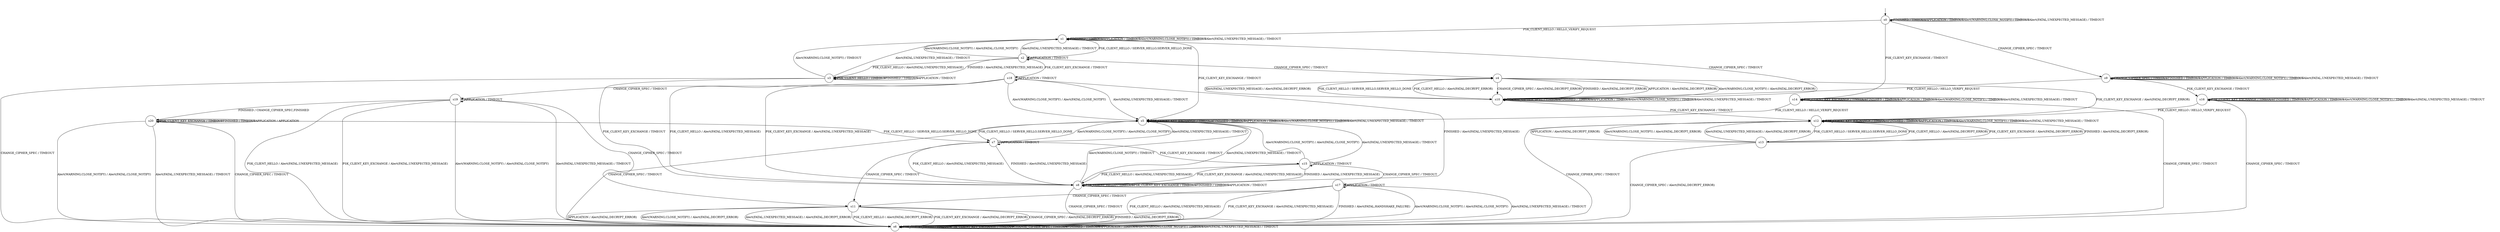 digraph g {
__start0 [label="" shape="none"];

	s0 [shape="circle" label="s0"];
	s1 [shape="circle" label="s1"];
	s2 [shape="circle" label="s2"];
	s3 [shape="circle" label="s3"];
	s4 [shape="circle" label="s4"];
	s5 [shape="circle" label="s5"];
	s6 [shape="circle" label="s6"];
	s7 [shape="circle" label="s7"];
	s8 [shape="circle" label="s8"];
	s9 [shape="circle" label="s9"];
	s10 [shape="circle" label="s10"];
	s11 [shape="circle" label="s11"];
	s12 [shape="circle" label="s12"];
	s13 [shape="circle" label="s13"];
	s14 [shape="circle" label="s14"];
	s15 [shape="circle" label="s15"];
	s16 [shape="circle" label="s16"];
	s17 [shape="circle" label="s17"];
	s18 [shape="circle" label="s18"];
	s19 [shape="circle" label="s19"];
	s20 [shape="circle" label="s20"];
	s0 -> s1 [label="PSK_CLIENT_HELLO / HELLO_VERIFY_REQUEST"];
	s0 -> s14 [label="PSK_CLIENT_KEY_EXCHANGE / TIMEOUT"];
	s0 -> s9 [label="CHANGE_CIPHER_SPEC / TIMEOUT"];
	s0 -> s0 [label="FINISHED / TIMEOUT"];
	s0 -> s0 [label="APPLICATION / TIMEOUT"];
	s0 -> s0 [label="Alert(WARNING,CLOSE_NOTIFY) / TIMEOUT"];
	s0 -> s0 [label="Alert(FATAL,UNEXPECTED_MESSAGE) / TIMEOUT"];
	s1 -> s2 [label="PSK_CLIENT_HELLO / SERVER_HELLO,SERVER_HELLO_DONE"];
	s1 -> s5 [label="PSK_CLIENT_KEY_EXCHANGE / TIMEOUT"];
	s1 -> s10 [label="CHANGE_CIPHER_SPEC / TIMEOUT"];
	s1 -> s1 [label="FINISHED / TIMEOUT"];
	s1 -> s1 [label="APPLICATION / TIMEOUT"];
	s1 -> s1 [label="Alert(WARNING,CLOSE_NOTIFY) / TIMEOUT"];
	s1 -> s1 [label="Alert(FATAL,UNEXPECTED_MESSAGE) / TIMEOUT"];
	s2 -> s3 [label="PSK_CLIENT_HELLO / Alert(FATAL,UNEXPECTED_MESSAGE)"];
	s2 -> s18 [label="PSK_CLIENT_KEY_EXCHANGE / TIMEOUT"];
	s2 -> s4 [label="CHANGE_CIPHER_SPEC / TIMEOUT"];
	s2 -> s3 [label="FINISHED / Alert(FATAL,UNEXPECTED_MESSAGE)"];
	s2 -> s2 [label="APPLICATION / TIMEOUT"];
	s2 -> s1 [label="Alert(WARNING,CLOSE_NOTIFY) / Alert(FATAL,CLOSE_NOTIFY)"];
	s2 -> s1 [label="Alert(FATAL,UNEXPECTED_MESSAGE) / TIMEOUT"];
	s3 -> s3 [label="PSK_CLIENT_HELLO / TIMEOUT"];
	s3 -> s8 [label="PSK_CLIENT_KEY_EXCHANGE / TIMEOUT"];
	s3 -> s6 [label="CHANGE_CIPHER_SPEC / TIMEOUT"];
	s3 -> s3 [label="FINISHED / TIMEOUT"];
	s3 -> s3 [label="APPLICATION / TIMEOUT"];
	s3 -> s1 [label="Alert(WARNING,CLOSE_NOTIFY) / TIMEOUT"];
	s3 -> s1 [label="Alert(FATAL,UNEXPECTED_MESSAGE) / TIMEOUT"];
	s4 -> s10 [label="PSK_CLIENT_HELLO / Alert(FATAL,DECRYPT_ERROR)"];
	s4 -> s12 [label="PSK_CLIENT_KEY_EXCHANGE / Alert(FATAL,DECRYPT_ERROR)"];
	s4 -> s10 [label="CHANGE_CIPHER_SPEC / Alert(FATAL,DECRYPT_ERROR)"];
	s4 -> s10 [label="FINISHED / Alert(FATAL,DECRYPT_ERROR)"];
	s4 -> s10 [label="APPLICATION / Alert(FATAL,DECRYPT_ERROR)"];
	s4 -> s10 [label="Alert(WARNING,CLOSE_NOTIFY) / Alert(FATAL,DECRYPT_ERROR)"];
	s4 -> s10 [label="Alert(FATAL,UNEXPECTED_MESSAGE) / Alert(FATAL,DECRYPT_ERROR)"];
	s5 -> s7 [label="PSK_CLIENT_HELLO / SERVER_HELLO,SERVER_HELLO_DONE"];
	s5 -> s5 [label="PSK_CLIENT_KEY_EXCHANGE / TIMEOUT"];
	s5 -> s6 [label="CHANGE_CIPHER_SPEC / TIMEOUT"];
	s5 -> s5 [label="FINISHED / TIMEOUT"];
	s5 -> s5 [label="APPLICATION / TIMEOUT"];
	s5 -> s5 [label="Alert(WARNING,CLOSE_NOTIFY) / TIMEOUT"];
	s5 -> s5 [label="Alert(FATAL,UNEXPECTED_MESSAGE) / TIMEOUT"];
	s6 -> s6 [label="PSK_CLIENT_HELLO / TIMEOUT"];
	s6 -> s6 [label="PSK_CLIENT_KEY_EXCHANGE / TIMEOUT"];
	s6 -> s6 [label="CHANGE_CIPHER_SPEC / TIMEOUT"];
	s6 -> s6 [label="FINISHED / TIMEOUT"];
	s6 -> s6 [label="APPLICATION / TIMEOUT"];
	s6 -> s6 [label="Alert(WARNING,CLOSE_NOTIFY) / TIMEOUT"];
	s6 -> s6 [label="Alert(FATAL,UNEXPECTED_MESSAGE) / TIMEOUT"];
	s7 -> s8 [label="PSK_CLIENT_HELLO / Alert(FATAL,UNEXPECTED_MESSAGE)"];
	s7 -> s15 [label="PSK_CLIENT_KEY_EXCHANGE / TIMEOUT"];
	s7 -> s11 [label="CHANGE_CIPHER_SPEC / TIMEOUT"];
	s7 -> s8 [label="FINISHED / Alert(FATAL,UNEXPECTED_MESSAGE)"];
	s7 -> s7 [label="APPLICATION / TIMEOUT"];
	s7 -> s5 [label="Alert(WARNING,CLOSE_NOTIFY) / Alert(FATAL,CLOSE_NOTIFY)"];
	s7 -> s5 [label="Alert(FATAL,UNEXPECTED_MESSAGE) / TIMEOUT"];
	s8 -> s8 [label="PSK_CLIENT_HELLO / TIMEOUT"];
	s8 -> s8 [label="PSK_CLIENT_KEY_EXCHANGE / TIMEOUT"];
	s8 -> s6 [label="CHANGE_CIPHER_SPEC / TIMEOUT"];
	s8 -> s8 [label="FINISHED / TIMEOUT"];
	s8 -> s8 [label="APPLICATION / TIMEOUT"];
	s8 -> s5 [label="Alert(WARNING,CLOSE_NOTIFY) / TIMEOUT"];
	s8 -> s5 [label="Alert(FATAL,UNEXPECTED_MESSAGE) / TIMEOUT"];
	s9 -> s10 [label="PSK_CLIENT_HELLO / HELLO_VERIFY_REQUEST"];
	s9 -> s16 [label="PSK_CLIENT_KEY_EXCHANGE / TIMEOUT"];
	s9 -> s9 [label="CHANGE_CIPHER_SPEC / TIMEOUT"];
	s9 -> s9 [label="FINISHED / TIMEOUT"];
	s9 -> s9 [label="APPLICATION / TIMEOUT"];
	s9 -> s9 [label="Alert(WARNING,CLOSE_NOTIFY) / TIMEOUT"];
	s9 -> s9 [label="Alert(FATAL,UNEXPECTED_MESSAGE) / TIMEOUT"];
	s10 -> s4 [label="PSK_CLIENT_HELLO / SERVER_HELLO,SERVER_HELLO_DONE"];
	s10 -> s12 [label="PSK_CLIENT_KEY_EXCHANGE / TIMEOUT"];
	s10 -> s10 [label="CHANGE_CIPHER_SPEC / TIMEOUT"];
	s10 -> s10 [label="FINISHED / TIMEOUT"];
	s10 -> s10 [label="APPLICATION / TIMEOUT"];
	s10 -> s10 [label="Alert(WARNING,CLOSE_NOTIFY) / TIMEOUT"];
	s10 -> s10 [label="Alert(FATAL,UNEXPECTED_MESSAGE) / TIMEOUT"];
	s11 -> s6 [label="PSK_CLIENT_HELLO / Alert(FATAL,DECRYPT_ERROR)"];
	s11 -> s6 [label="PSK_CLIENT_KEY_EXCHANGE / Alert(FATAL,DECRYPT_ERROR)"];
	s11 -> s6 [label="CHANGE_CIPHER_SPEC / Alert(FATAL,DECRYPT_ERROR)"];
	s11 -> s6 [label="FINISHED / Alert(FATAL,DECRYPT_ERROR)"];
	s11 -> s6 [label="APPLICATION / Alert(FATAL,DECRYPT_ERROR)"];
	s11 -> s6 [label="Alert(WARNING,CLOSE_NOTIFY) / Alert(FATAL,DECRYPT_ERROR)"];
	s11 -> s6 [label="Alert(FATAL,UNEXPECTED_MESSAGE) / Alert(FATAL,DECRYPT_ERROR)"];
	s12 -> s13 [label="PSK_CLIENT_HELLO / SERVER_HELLO,SERVER_HELLO_DONE"];
	s12 -> s12 [label="PSK_CLIENT_KEY_EXCHANGE / TIMEOUT"];
	s12 -> s6 [label="CHANGE_CIPHER_SPEC / TIMEOUT"];
	s12 -> s12 [label="FINISHED / TIMEOUT"];
	s12 -> s12 [label="APPLICATION / TIMEOUT"];
	s12 -> s12 [label="Alert(WARNING,CLOSE_NOTIFY) / TIMEOUT"];
	s12 -> s12 [label="Alert(FATAL,UNEXPECTED_MESSAGE) / TIMEOUT"];
	s13 -> s12 [label="PSK_CLIENT_HELLO / Alert(FATAL,DECRYPT_ERROR)"];
	s13 -> s12 [label="PSK_CLIENT_KEY_EXCHANGE / Alert(FATAL,DECRYPT_ERROR)"];
	s13 -> s6 [label="CHANGE_CIPHER_SPEC / Alert(FATAL,DECRYPT_ERROR)"];
	s13 -> s12 [label="FINISHED / Alert(FATAL,DECRYPT_ERROR)"];
	s13 -> s12 [label="APPLICATION / Alert(FATAL,DECRYPT_ERROR)"];
	s13 -> s12 [label="Alert(WARNING,CLOSE_NOTIFY) / Alert(FATAL,DECRYPT_ERROR)"];
	s13 -> s12 [label="Alert(FATAL,UNEXPECTED_MESSAGE) / Alert(FATAL,DECRYPT_ERROR)"];
	s14 -> s5 [label="PSK_CLIENT_HELLO / HELLO_VERIFY_REQUEST"];
	s14 -> s14 [label="PSK_CLIENT_KEY_EXCHANGE / TIMEOUT"];
	s14 -> s6 [label="CHANGE_CIPHER_SPEC / TIMEOUT"];
	s14 -> s14 [label="FINISHED / TIMEOUT"];
	s14 -> s14 [label="APPLICATION / TIMEOUT"];
	s14 -> s14 [label="Alert(WARNING,CLOSE_NOTIFY) / TIMEOUT"];
	s14 -> s14 [label="Alert(FATAL,UNEXPECTED_MESSAGE) / TIMEOUT"];
	s15 -> s8 [label="PSK_CLIENT_HELLO / Alert(FATAL,UNEXPECTED_MESSAGE)"];
	s15 -> s8 [label="PSK_CLIENT_KEY_EXCHANGE / Alert(FATAL,UNEXPECTED_MESSAGE)"];
	s15 -> s17 [label="CHANGE_CIPHER_SPEC / TIMEOUT"];
	s15 -> s8 [label="FINISHED / Alert(FATAL,UNEXPECTED_MESSAGE)"];
	s15 -> s15 [label="APPLICATION / TIMEOUT"];
	s15 -> s5 [label="Alert(WARNING,CLOSE_NOTIFY) / Alert(FATAL,CLOSE_NOTIFY)"];
	s15 -> s5 [label="Alert(FATAL,UNEXPECTED_MESSAGE) / TIMEOUT"];
	s16 -> s12 [label="PSK_CLIENT_HELLO / HELLO_VERIFY_REQUEST"];
	s16 -> s16 [label="PSK_CLIENT_KEY_EXCHANGE / TIMEOUT"];
	s16 -> s6 [label="CHANGE_CIPHER_SPEC / TIMEOUT"];
	s16 -> s16 [label="FINISHED / TIMEOUT"];
	s16 -> s16 [label="APPLICATION / TIMEOUT"];
	s16 -> s16 [label="Alert(WARNING,CLOSE_NOTIFY) / TIMEOUT"];
	s16 -> s16 [label="Alert(FATAL,UNEXPECTED_MESSAGE) / TIMEOUT"];
	s17 -> s6 [label="PSK_CLIENT_HELLO / Alert(FATAL,UNEXPECTED_MESSAGE)"];
	s17 -> s6 [label="PSK_CLIENT_KEY_EXCHANGE / Alert(FATAL,UNEXPECTED_MESSAGE)"];
	s17 -> s11 [label="CHANGE_CIPHER_SPEC / TIMEOUT"];
	s17 -> s6 [label="FINISHED / Alert(FATAL,HANDSHAKE_FAILURE)"];
	s17 -> s17 [label="APPLICATION / TIMEOUT"];
	s17 -> s6 [label="Alert(WARNING,CLOSE_NOTIFY) / Alert(FATAL,CLOSE_NOTIFY)"];
	s17 -> s6 [label="Alert(FATAL,UNEXPECTED_MESSAGE) / TIMEOUT"];
	s18 -> s8 [label="PSK_CLIENT_HELLO / Alert(FATAL,UNEXPECTED_MESSAGE)"];
	s18 -> s8 [label="PSK_CLIENT_KEY_EXCHANGE / Alert(FATAL,UNEXPECTED_MESSAGE)"];
	s18 -> s19 [label="CHANGE_CIPHER_SPEC / TIMEOUT"];
	s18 -> s8 [label="FINISHED / Alert(FATAL,UNEXPECTED_MESSAGE)"];
	s18 -> s18 [label="APPLICATION / TIMEOUT"];
	s18 -> s5 [label="Alert(WARNING,CLOSE_NOTIFY) / Alert(FATAL,CLOSE_NOTIFY)"];
	s18 -> s5 [label="Alert(FATAL,UNEXPECTED_MESSAGE) / TIMEOUT"];
	s19 -> s6 [label="PSK_CLIENT_HELLO / Alert(FATAL,UNEXPECTED_MESSAGE)"];
	s19 -> s6 [label="PSK_CLIENT_KEY_EXCHANGE / Alert(FATAL,UNEXPECTED_MESSAGE)"];
	s19 -> s11 [label="CHANGE_CIPHER_SPEC / TIMEOUT"];
	s19 -> s20 [label="FINISHED / CHANGE_CIPHER_SPEC,FINISHED"];
	s19 -> s19 [label="APPLICATION / TIMEOUT"];
	s19 -> s6 [label="Alert(WARNING,CLOSE_NOTIFY) / Alert(FATAL,CLOSE_NOTIFY)"];
	s19 -> s6 [label="Alert(FATAL,UNEXPECTED_MESSAGE) / TIMEOUT"];
	s20 -> s7 [label="PSK_CLIENT_HELLO / SERVER_HELLO,SERVER_HELLO_DONE"];
	s20 -> s20 [label="PSK_CLIENT_KEY_EXCHANGE / TIMEOUT"];
	s20 -> s6 [label="CHANGE_CIPHER_SPEC / TIMEOUT"];
	s20 -> s20 [label="FINISHED / TIMEOUT"];
	s20 -> s20 [label="APPLICATION / APPLICATION"];
	s20 -> s6 [label="Alert(WARNING,CLOSE_NOTIFY) / Alert(FATAL,CLOSE_NOTIFY)"];
	s20 -> s6 [label="Alert(FATAL,UNEXPECTED_MESSAGE) / TIMEOUT"];

__start0 -> s0;
}
